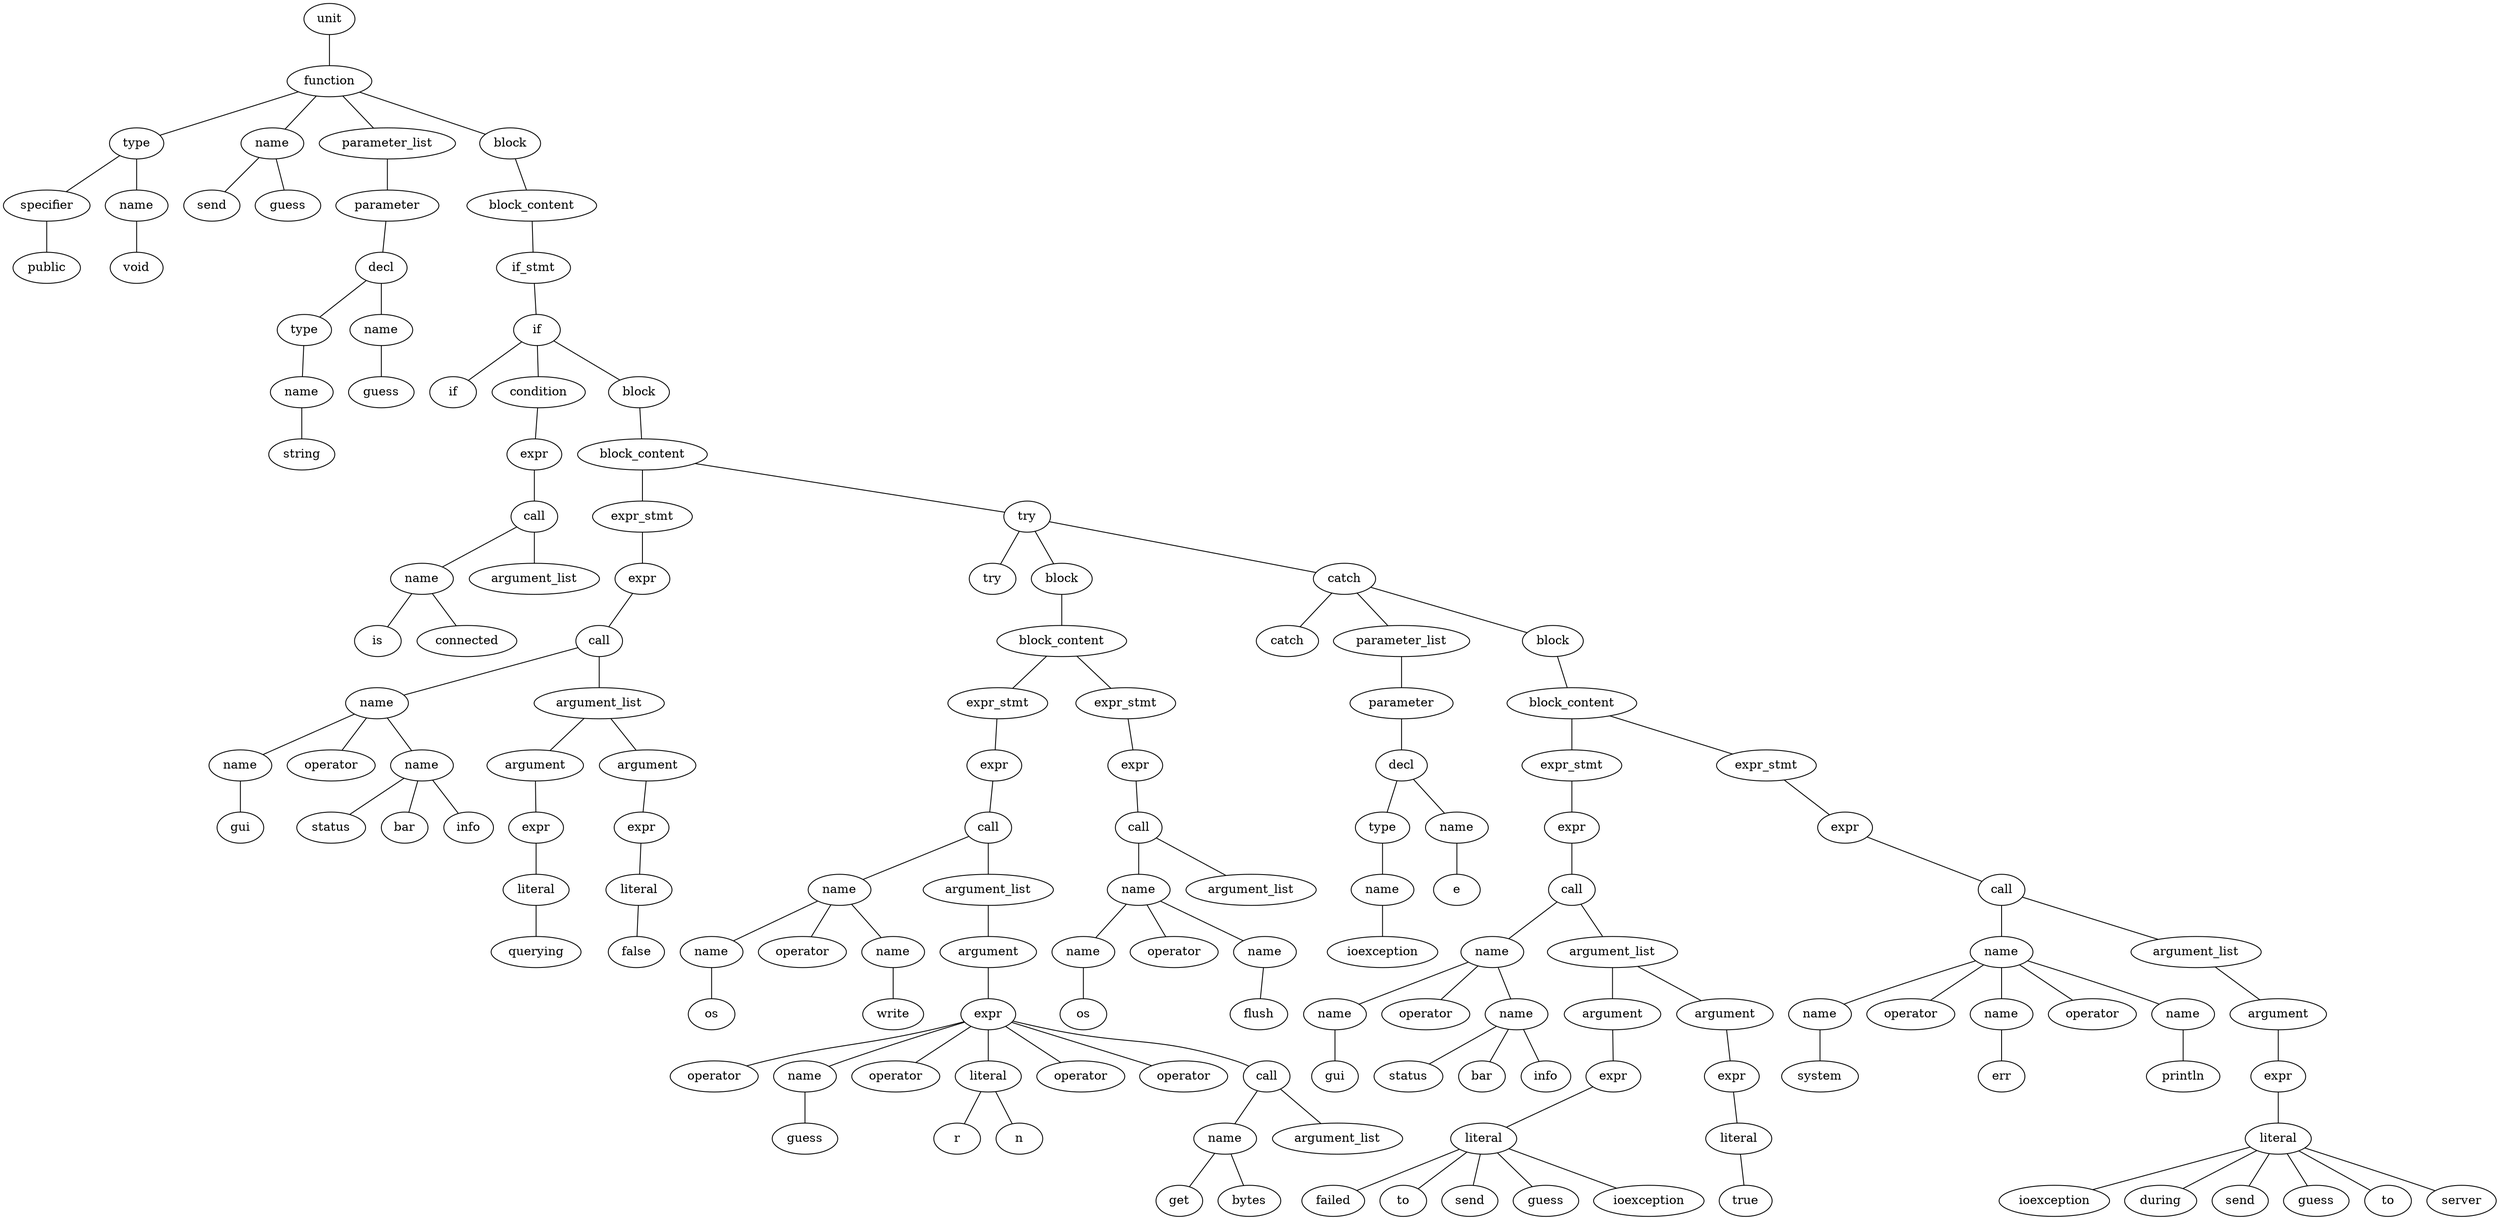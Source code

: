strict graph "" {
	node [label="\N"];
	0	[label=unit];
	1	[label=function];
	0 -- 1;
	2	[label=type];
	1 -- 2;
	7	[label=name];
	1 -- 7;
	10	[label=parameter_list];
	1 -- 10;
	18	[label=block];
	1 -- 18;
	3	[label=specifier];
	2 -- 3;
	5	[label=name];
	2 -- 5;
	4	[label=public];
	3 -- 4;
	6	[label=void];
	5 -- 6;
	8	[label=send];
	7 -- 8;
	9	[label=guess];
	7 -- 9;
	11	[label=parameter];
	10 -- 11;
	12	[label=decl];
	11 -- 12;
	13	[label=type];
	12 -- 13;
	16	[label=name];
	12 -- 16;
	14	[label=name];
	13 -- 14;
	15	[label=string];
	14 -- 15;
	17	[label=guess];
	16 -- 17;
	19	[label=block_content];
	18 -- 19;
	20	[label=if_stmt];
	19 -- 20;
	21	[label=if];
	20 -- 21;
	22	[label=if];
	21 -- 22;
	23	[label=condition];
	21 -- 23;
	30	[label=block];
	21 -- 30;
	24	[label=expr];
	23 -- 24;
	25	[label=call];
	24 -- 25;
	26	[label=name];
	25 -- 26;
	29	[label=argument_list];
	25 -- 29;
	27	[label=is];
	26 -- 27;
	28	[label=connected];
	26 -- 28;
	31	[label=block_content];
	30 -- 31;
	32	[label=expr_stmt];
	31 -- 32;
	52	[label=try];
	31 -- 52;
	33	[label=expr];
	32 -- 33;
	34	[label=call];
	33 -- 34;
	35	[label=name];
	34 -- 35;
	43	[label=argument_list];
	34 -- 43;
	36	[label=name];
	35 -- 36;
	38	[label=operator];
	35 -- 38;
	39	[label=name];
	35 -- 39;
	37	[label=gui];
	36 -- 37;
	40	[label=status];
	39 -- 40;
	41	[label=bar];
	39 -- 41;
	42	[label=info];
	39 -- 42;
	44	[label=argument];
	43 -- 44;
	48	[label=argument];
	43 -- 48;
	45	[label=expr];
	44 -- 45;
	46	[label=literal];
	45 -- 46;
	47	[label=querying];
	46 -- 47;
	49	[label=expr];
	48 -- 49;
	50	[label=literal];
	49 -- 50;
	51	[label=false];
	50 -- 51;
	53	[label=try];
	52 -- 53;
	54	[label=block];
	52 -- 54;
	92	[label=catch];
	52 -- 92;
	55	[label=block_content];
	54 -- 55;
	56	[label=expr_stmt];
	55 -- 56;
	82	[label=expr_stmt];
	55 -- 82;
	57	[label=expr];
	56 -- 57;
	58	[label=call];
	57 -- 58;
	59	[label=name];
	58 -- 59;
	65	[label=argument_list];
	58 -- 65;
	60	[label=name];
	59 -- 60;
	62	[label=operator];
	59 -- 62;
	63	[label=name];
	59 -- 63;
	61	[label=os];
	60 -- 61;
	64	[label=write];
	63 -- 64;
	66	[label=argument];
	65 -- 66;
	67	[label=expr];
	66 -- 67;
	68	[label=operator];
	67 -- 68;
	69	[label=name];
	67 -- 69;
	71	[label=operator];
	67 -- 71;
	72	[label=literal];
	67 -- 72;
	75	[label=operator];
	67 -- 75;
	76	[label=operator];
	67 -- 76;
	77	[label=call];
	67 -- 77;
	70	[label=guess];
	69 -- 70;
	73	[label=r];
	72 -- 73;
	74	[label=n];
	72 -- 74;
	78	[label=name];
	77 -- 78;
	81	[label=argument_list];
	77 -- 81;
	79	[label=get];
	78 -- 79;
	80	[label=bytes];
	78 -- 80;
	83	[label=expr];
	82 -- 83;
	84	[label=call];
	83 -- 84;
	85	[label=name];
	84 -- 85;
	91	[label=argument_list];
	84 -- 91;
	86	[label=name];
	85 -- 86;
	88	[label=operator];
	85 -- 88;
	89	[label=name];
	85 -- 89;
	87	[label=os];
	86 -- 87;
	90	[label=flush];
	89 -- 90;
	93	[label=catch];
	92 -- 93;
	94	[label=parameter_list];
	92 -- 94;
	102	[label=block];
	92 -- 102;
	95	[label=parameter];
	94 -- 95;
	96	[label=decl];
	95 -- 96;
	97	[label=type];
	96 -- 97;
	100	[label=name];
	96 -- 100;
	98	[label=name];
	97 -- 98;
	99	[label=ioexception];
	98 -- 99;
	101	[label=e];
	100 -- 101;
	103	[label=block_content];
	102 -- 103;
	104	[label=expr_stmt];
	103 -- 104;
	128	[label=expr_stmt];
	103 -- 128;
	105	[label=expr];
	104 -- 105;
	106	[label=call];
	105 -- 106;
	107	[label=name];
	106 -- 107;
	115	[label=argument_list];
	106 -- 115;
	108	[label=name];
	107 -- 108;
	110	[label=operator];
	107 -- 110;
	111	[label=name];
	107 -- 111;
	109	[label=gui];
	108 -- 109;
	112	[label=status];
	111 -- 112;
	113	[label=bar];
	111 -- 113;
	114	[label=info];
	111 -- 114;
	116	[label=argument];
	115 -- 116;
	124	[label=argument];
	115 -- 124;
	117	[label=expr];
	116 -- 117;
	118	[label=literal];
	117 -- 118;
	119	[label=failed];
	118 -- 119;
	120	[label=to];
	118 -- 120;
	121	[label=send];
	118 -- 121;
	122	[label=guess];
	118 -- 122;
	123	[label=ioexception];
	118 -- 123;
	125	[label=expr];
	124 -- 125;
	126	[label=literal];
	125 -- 126;
	127	[label=true];
	126 -- 127;
	129	[label=expr];
	128 -- 129;
	130	[label=call];
	129 -- 130;
	131	[label=name];
	130 -- 131;
	140	[label=argument_list];
	130 -- 140;
	132	[label=name];
	131 -- 132;
	134	[label=operator];
	131 -- 134;
	135	[label=name];
	131 -- 135;
	137	[label=operator];
	131 -- 137;
	138	[label=name];
	131 -- 138;
	133	[label=system];
	132 -- 133;
	136	[label=err];
	135 -- 136;
	139	[label=println];
	138 -- 139;
	141	[label=argument];
	140 -- 141;
	142	[label=expr];
	141 -- 142;
	143	[label=literal];
	142 -- 143;
	144	[label=ioexception];
	143 -- 144;
	145	[label=during];
	143 -- 145;
	146	[label=send];
	143 -- 146;
	147	[label=guess];
	143 -- 147;
	148	[label=to];
	143 -- 148;
	149	[label=server];
	143 -- 149;
}
